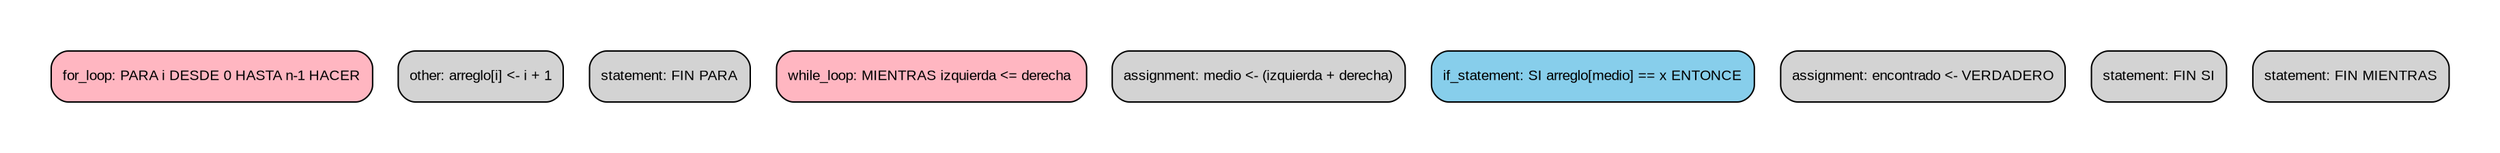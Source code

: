 digraph AST {
    rankdir=TB;
    node [shape=box, style=rounded, fontname=Arial, fontsize=10];
    graph [bgcolor=white, pad=0.5];

    n1 [label="for_loop: PARA i DESDE 0 HASTA n-1 HACER", fillcolor="#FFB6C1", style="rounded,filled"];
    n2 [label="other: arreglo[i] <- i + 1", fillcolor="#D3D3D3", style="rounded,filled"];
    n3 [label="statement: FIN PARA", fillcolor="#D3D3D3", style="rounded,filled"];
    n4 [label="while_loop: MIENTRAS izquierda <= derecha ", fillcolor="#FFB6C1", style="rounded,filled"];
    n5 [label="assignment: medio <- (izquierda + derecha)", fillcolor="#D3D3D3", style="rounded,filled"];
    n6 [label="if_statement: SI arreglo[medio] == x ENTONCE", fillcolor="#87CEEB", style="rounded,filled"];
    n7 [label="assignment: encontrado <- VERDADERO", fillcolor="#D3D3D3", style="rounded,filled"];
    n8 [label="statement: FIN SI", fillcolor="#D3D3D3", style="rounded,filled"];
    n9 [label="statement: FIN MIENTRAS", fillcolor="#D3D3D3", style="rounded,filled"];

}
